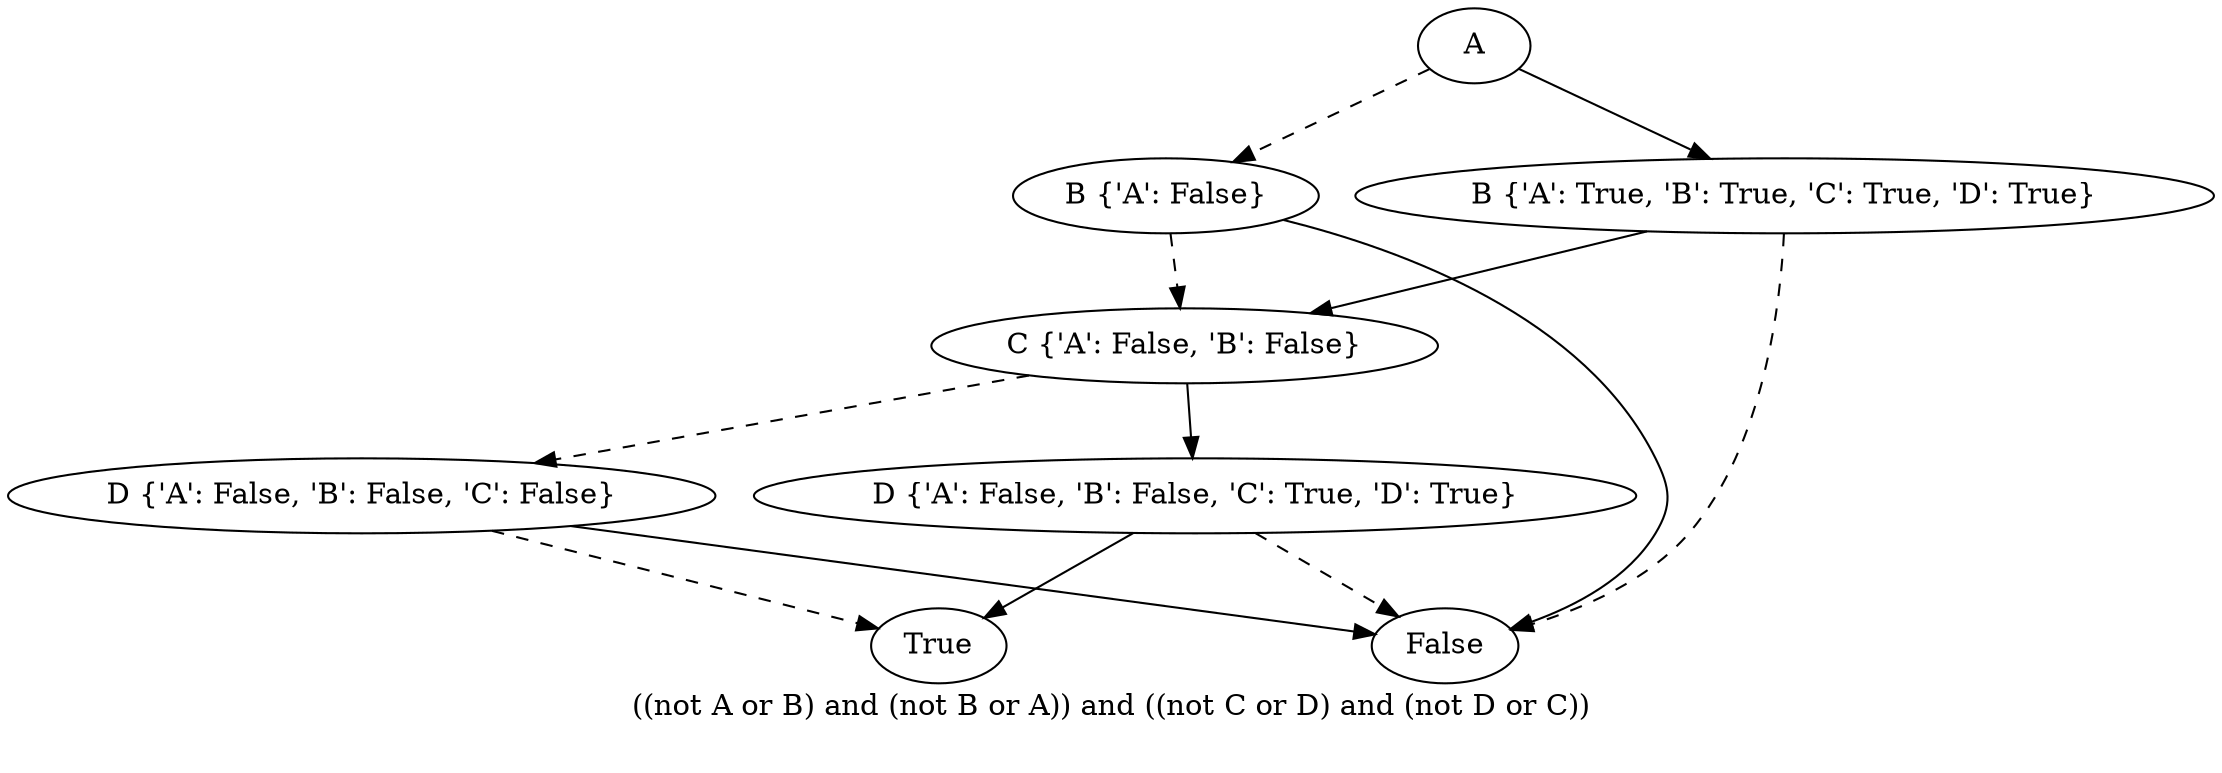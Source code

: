 digraph{
label="((not A or B) and (not B or A)) and ((not C or D) and (not D or C))\n\n"
2768560587600[label=A]2768560587664[label="B {'A': False}"]
2768560587600 -> 2768560587664[style=dashed]
2768560587728[label="C {'A': False, 'B': False}"]
2768560587664 -> 2768560587728[style=dashed]
2768560587792[label="D {'A': False, 'B': False, 'C': False}"]
2768560587728 -> 2768560587792[style=dashed]
2768560587472[label=True]
2768560587792 -> 2768560587472[style=dashed]
2768560671056[label=False]
2768560587792 -> 2768560671056
2768560588880[label="D {'A': False, 'B': False, 'C': True, 'D': True}"]
2768560587728 -> 2768560588880
2768560671056[label=False]
2768560588880 -> 2768560671056[style=dashed]
2768560587472[label=True]
2768560588880 -> 2768560587472
2768560671056[label=False]
2768560587664 -> 2768560671056
2768560711120[label="B {'A': True, 'B': True, 'C': True, 'D': True}"]
2768560587600 -> 2768560711120
2768560671056[label=False]
2768560711120 -> 2768560671056[style=dashed]
2768560587728[label="C {'A': False, 'B': False}"]
2768560711120 -> 2768560587728
}